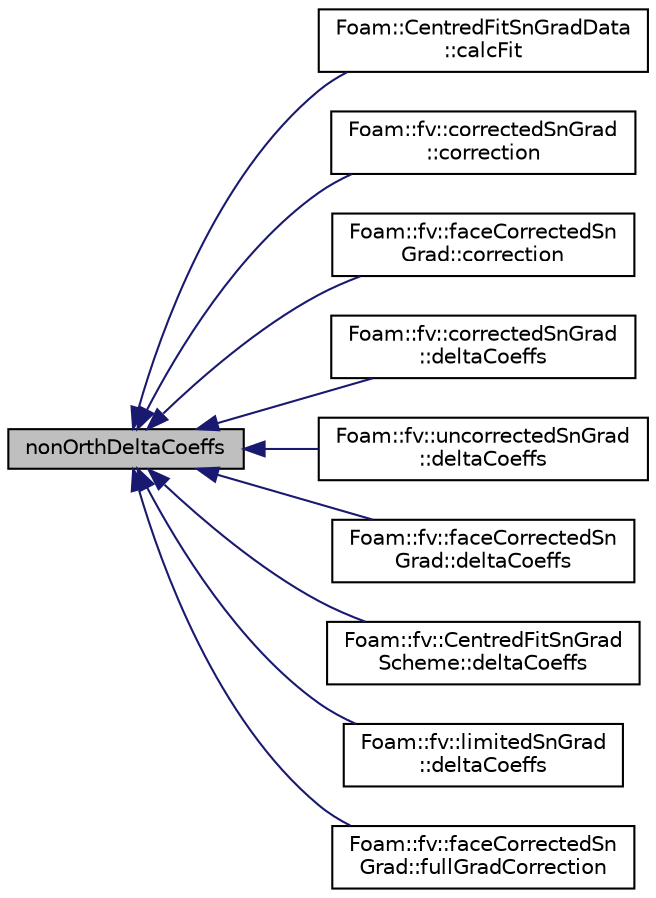 digraph "nonOrthDeltaCoeffs"
{
  bgcolor="transparent";
  edge [fontname="Helvetica",fontsize="10",labelfontname="Helvetica",labelfontsize="10"];
  node [fontname="Helvetica",fontsize="10",shape=record];
  rankdir="LR";
  Node1 [label="nonOrthDeltaCoeffs",height=0.2,width=0.4,color="black", fillcolor="grey75", style="filled", fontcolor="black"];
  Node1 -> Node2 [dir="back",color="midnightblue",fontsize="10",style="solid",fontname="Helvetica"];
  Node2 [label="Foam::CentredFitSnGradData\l::calcFit",height=0.2,width=0.4,color="black",URL="$a00259.html#a84a3ebdcaaaad35b99dce0ecc7413d2d"];
  Node1 -> Node3 [dir="back",color="midnightblue",fontsize="10",style="solid",fontname="Helvetica"];
  Node3 [label="Foam::fv::correctedSnGrad\l::correction",height=0.2,width=0.4,color="black",URL="$a00409.html#ad5f4a5d3bc1173cf56b1283cdea2e418",tooltip="Return the explicit correction to the correctedSnGrad. "];
  Node1 -> Node4 [dir="back",color="midnightblue",fontsize="10",style="solid",fontname="Helvetica"];
  Node4 [label="Foam::fv::faceCorrectedSn\lGrad::correction",height=0.2,width=0.4,color="black",URL="$a00723.html#ad5f4a5d3bc1173cf56b1283cdea2e418",tooltip="Return the explicit correction to the faceCorrectedSnGrad. "];
  Node1 -> Node5 [dir="back",color="midnightblue",fontsize="10",style="solid",fontname="Helvetica"];
  Node5 [label="Foam::fv::correctedSnGrad\l::deltaCoeffs",height=0.2,width=0.4,color="black",URL="$a00409.html#a5770fb49eaa93c2e54fc2848d6f7a5b1",tooltip="Return the interpolation weighting factors for the given field. "];
  Node1 -> Node6 [dir="back",color="midnightblue",fontsize="10",style="solid",fontname="Helvetica"];
  Node6 [label="Foam::fv::uncorrectedSnGrad\l::deltaCoeffs",height=0.2,width=0.4,color="black",URL="$a02733.html#a5770fb49eaa93c2e54fc2848d6f7a5b1",tooltip="Return the interpolation weighting factors for the given field. "];
  Node1 -> Node7 [dir="back",color="midnightblue",fontsize="10",style="solid",fontname="Helvetica"];
  Node7 [label="Foam::fv::faceCorrectedSn\lGrad::deltaCoeffs",height=0.2,width=0.4,color="black",URL="$a00723.html#a5770fb49eaa93c2e54fc2848d6f7a5b1",tooltip="Return the interpolation weighting factors for the given field. "];
  Node1 -> Node8 [dir="back",color="midnightblue",fontsize="10",style="solid",fontname="Helvetica"];
  Node8 [label="Foam::fv::CentredFitSnGrad\lScheme::deltaCoeffs",height=0.2,width=0.4,color="black",URL="$a00260.html#a5770fb49eaa93c2e54fc2848d6f7a5b1",tooltip="Return the interpolation weighting factors for the given field. "];
  Node1 -> Node9 [dir="back",color="midnightblue",fontsize="10",style="solid",fontname="Helvetica"];
  Node9 [label="Foam::fv::limitedSnGrad\l::deltaCoeffs",height=0.2,width=0.4,color="black",URL="$a01321.html#a5770fb49eaa93c2e54fc2848d6f7a5b1",tooltip="Return the interpolation weighting factors for the given field. "];
  Node1 -> Node10 [dir="back",color="midnightblue",fontsize="10",style="solid",fontname="Helvetica"];
  Node10 [label="Foam::fv::faceCorrectedSn\lGrad::fullGradCorrection",height=0.2,width=0.4,color="black",URL="$a00723.html#a1d818a559677e63f3aa628f1787133ce",tooltip="Return the explicit correction to the faceCorrectedSnGrad. "];
}
